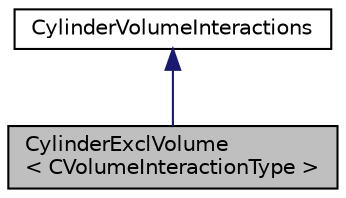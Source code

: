 digraph "CylinderExclVolume&lt; CVolumeInteractionType &gt;"
{
 // INTERACTIVE_SVG=YES
  edge [fontname="Helvetica",fontsize="10",labelfontname="Helvetica",labelfontsize="10"];
  node [fontname="Helvetica",fontsize="10",shape=record];
  Node0 [label="CylinderExclVolume\l\< CVolumeInteractionType \>",height=0.2,width=0.4,color="black", fillcolor="grey75", style="filled", fontcolor="black"];
  Node1 -> Node0 [dir="back",color="midnightblue",fontsize="10",style="solid",fontname="Helvetica"];
  Node1 [label="CylinderVolumeInteractions",height=0.2,width=0.4,color="black", fillcolor="white", style="filled",URL="$classCylinderVolumeInteractions.html",tooltip="Represents a volume interaction between Cylinders. "];
}
